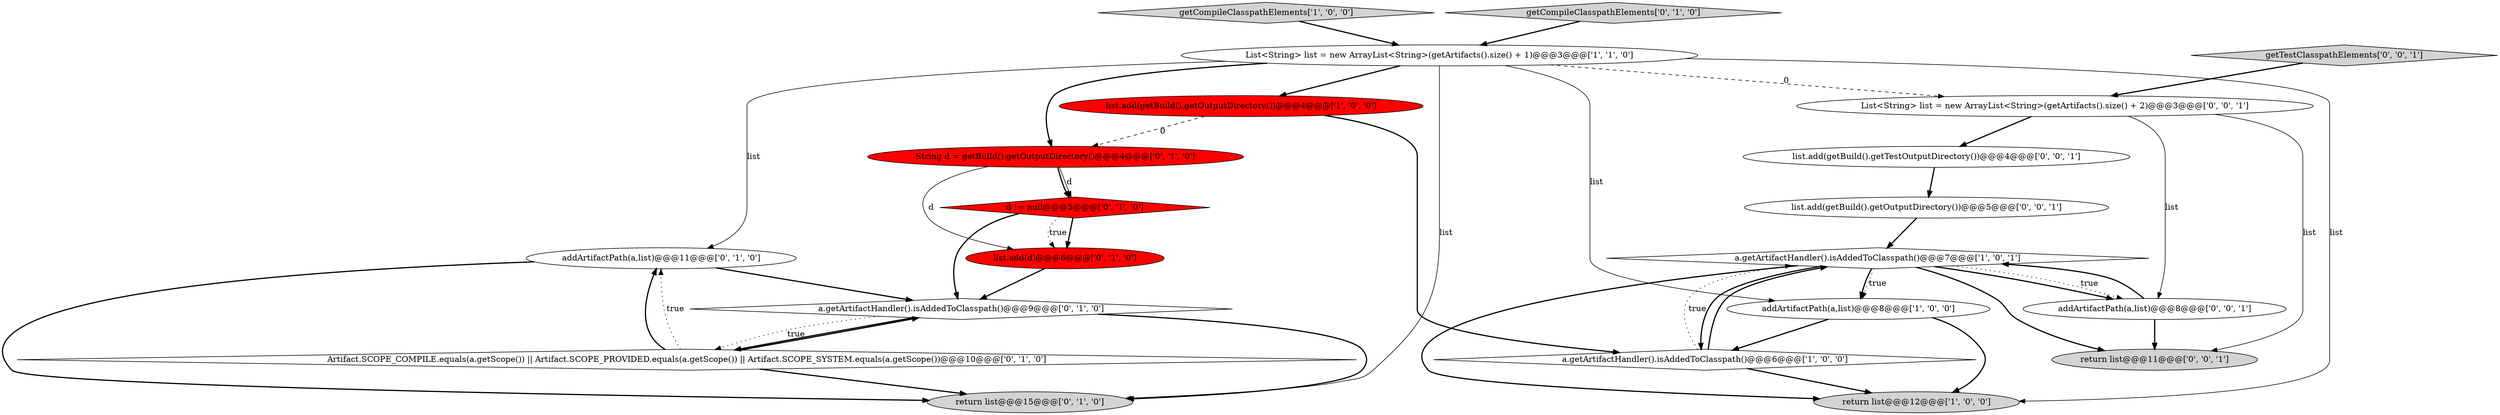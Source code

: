 digraph {
16 [style = filled, label = "list.add(getBuild().getOutputDirectory())@@@5@@@['0', '0', '1']", fillcolor = white, shape = ellipse image = "AAA0AAABBB3BBB"];
18 [style = filled, label = "getTestClasspathElements['0', '0', '1']", fillcolor = lightgray, shape = diamond image = "AAA0AAABBB3BBB"];
19 [style = filled, label = "list.add(getBuild().getTestOutputDirectory())@@@4@@@['0', '0', '1']", fillcolor = white, shape = ellipse image = "AAA0AAABBB3BBB"];
11 [style = filled, label = "addArtifactPath(a,list)@@@11@@@['0', '1', '0']", fillcolor = white, shape = ellipse image = "AAA0AAABBB2BBB"];
2 [style = filled, label = "getCompileClasspathElements['1', '0', '0']", fillcolor = lightgray, shape = diamond image = "AAA0AAABBB1BBB"];
6 [style = filled, label = "List<String> list = new ArrayList<String>(getArtifacts().size() + 1)@@@3@@@['1', '1', '0']", fillcolor = white, shape = ellipse image = "AAA0AAABBB1BBB"];
13 [style = filled, label = "String d = getBuild().getOutputDirectory()@@@4@@@['0', '1', '0']", fillcolor = red, shape = ellipse image = "AAA1AAABBB2BBB"];
17 [style = filled, label = "return list@@@11@@@['0', '0', '1']", fillcolor = lightgray, shape = ellipse image = "AAA0AAABBB3BBB"];
7 [style = filled, label = "a.getArtifactHandler().isAddedToClasspath()@@@9@@@['0', '1', '0']", fillcolor = white, shape = diamond image = "AAA0AAABBB2BBB"];
3 [style = filled, label = "a.getArtifactHandler().isAddedToClasspath()@@@7@@@['1', '0', '1']", fillcolor = white, shape = diamond image = "AAA0AAABBB1BBB"];
0 [style = filled, label = "list.add(getBuild().getOutputDirectory())@@@4@@@['1', '0', '0']", fillcolor = red, shape = ellipse image = "AAA1AAABBB1BBB"];
9 [style = filled, label = "list.add(d)@@@6@@@['0', '1', '0']", fillcolor = red, shape = ellipse image = "AAA1AAABBB2BBB"];
15 [style = filled, label = "addArtifactPath(a,list)@@@8@@@['0', '0', '1']", fillcolor = white, shape = ellipse image = "AAA0AAABBB3BBB"];
14 [style = filled, label = "getCompileClasspathElements['0', '1', '0']", fillcolor = lightgray, shape = diamond image = "AAA0AAABBB2BBB"];
5 [style = filled, label = "return list@@@12@@@['1', '0', '0']", fillcolor = lightgray, shape = ellipse image = "AAA0AAABBB1BBB"];
12 [style = filled, label = "Artifact.SCOPE_COMPILE.equals(a.getScope()) || Artifact.SCOPE_PROVIDED.equals(a.getScope()) || Artifact.SCOPE_SYSTEM.equals(a.getScope())@@@10@@@['0', '1', '0']", fillcolor = white, shape = diamond image = "AAA0AAABBB2BBB"];
20 [style = filled, label = "List<String> list = new ArrayList<String>(getArtifacts().size() + 2)@@@3@@@['0', '0', '1']", fillcolor = white, shape = ellipse image = "AAA0AAABBB3BBB"];
8 [style = filled, label = "d != null@@@5@@@['0', '1', '0']", fillcolor = red, shape = diamond image = "AAA1AAABBB2BBB"];
1 [style = filled, label = "a.getArtifactHandler().isAddedToClasspath()@@@6@@@['1', '0', '0']", fillcolor = white, shape = diamond image = "AAA0AAABBB1BBB"];
4 [style = filled, label = "addArtifactPath(a,list)@@@8@@@['1', '0', '0']", fillcolor = white, shape = ellipse image = "AAA0AAABBB1BBB"];
10 [style = filled, label = "return list@@@15@@@['0', '1', '0']", fillcolor = lightgray, shape = ellipse image = "AAA0AAABBB2BBB"];
1->5 [style = bold, label=""];
6->5 [style = solid, label="list"];
16->3 [style = bold, label=""];
3->1 [style = bold, label=""];
7->12 [style = bold, label=""];
7->10 [style = bold, label=""];
2->6 [style = bold, label=""];
6->20 [style = dashed, label="0"];
12->11 [style = bold, label=""];
1->3 [style = bold, label=""];
3->4 [style = dotted, label="true"];
6->0 [style = bold, label=""];
3->15 [style = bold, label=""];
9->7 [style = bold, label=""];
15->3 [style = bold, label=""];
3->4 [style = bold, label=""];
12->7 [style = bold, label=""];
13->9 [style = solid, label="d"];
20->17 [style = solid, label="list"];
8->7 [style = bold, label=""];
7->12 [style = dotted, label="true"];
19->16 [style = bold, label=""];
6->11 [style = solid, label="list"];
1->3 [style = dotted, label="true"];
12->11 [style = dotted, label="true"];
6->4 [style = solid, label="list"];
18->20 [style = bold, label=""];
15->17 [style = bold, label=""];
3->5 [style = bold, label=""];
12->10 [style = bold, label=""];
6->10 [style = solid, label="list"];
11->10 [style = bold, label=""];
0->1 [style = bold, label=""];
6->13 [style = bold, label=""];
3->15 [style = dotted, label="true"];
0->13 [style = dashed, label="0"];
8->9 [style = bold, label=""];
3->17 [style = bold, label=""];
13->8 [style = solid, label="d"];
20->15 [style = solid, label="list"];
4->1 [style = bold, label=""];
8->9 [style = dotted, label="true"];
13->8 [style = bold, label=""];
20->19 [style = bold, label=""];
4->5 [style = bold, label=""];
14->6 [style = bold, label=""];
11->7 [style = bold, label=""];
}
